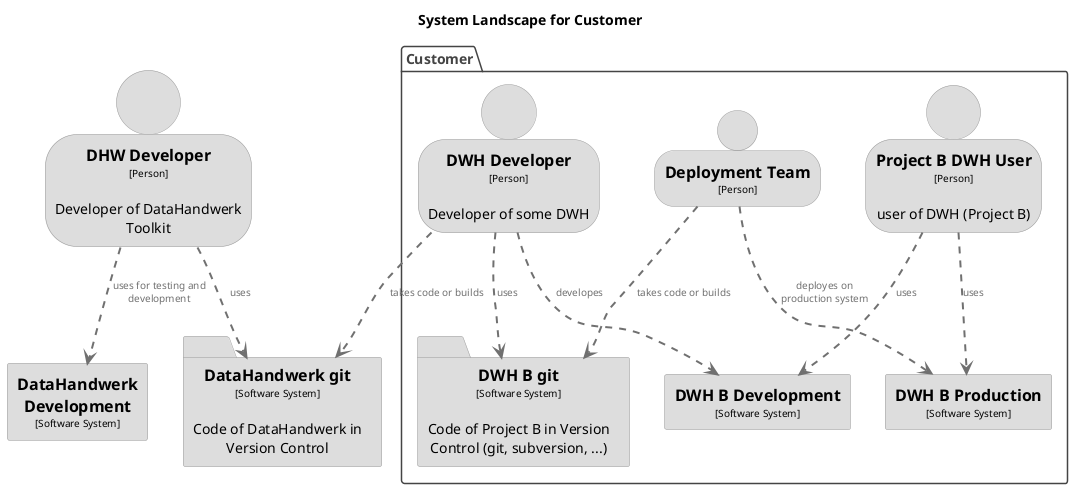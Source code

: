 @startuml
title System Landscape for Customer

top to bottom direction

skinparam {
  shadowing false
  arrowFontSize 10
  defaultTextAlignment center
  wrapWidth 200
  maxMessageSize 100
}

hide stereotype

skinparam person<<DHWDeveloper>> {
  BackgroundColor #dddddd
  FontColor #000000
  BorderColor #9a9a9a
}
skinparam rectangle<<DWHBDevelopment>> {
  BackgroundColor #dddddd
  FontColor #000000
  BorderColor #9a9a9a
}
skinparam rectangle<<DWHBProduction>> {
  BackgroundColor #dddddd
  FontColor #000000
  BorderColor #9a9a9a
}
skinparam folder<<DWHBgit>> {
  BackgroundColor #dddddd
  FontColor #000000
  BorderColor #9a9a9a
}
skinparam person<<DWHDeveloper>> {
  BackgroundColor #dddddd
  FontColor #000000
  BorderColor #9a9a9a
}
skinparam rectangle<<DataHandwerkDevelopment>> {
  BackgroundColor #dddddd
  FontColor #000000
  BorderColor #9a9a9a
}
skinparam folder<<DataHandwerkgit>> {
  BackgroundColor #dddddd
  FontColor #000000
  BorderColor #9a9a9a
}
skinparam person<<DeploymentTeam>> {
  BackgroundColor #dddddd
  FontColor #000000
  BorderColor #9a9a9a
}
skinparam person<<ProjectBDWHUser>> {
  BackgroundColor #dddddd
  FontColor #000000
  BorderColor #9a9a9a
}

package "Customer" <<enterprise>> {
  skinparam PackageBorderColor<<enterprise>> #444444
  skinparam PackageFontColor<<enterprise>> #444444

  person "==DWH Developer\n<size:10>[Person]</size>\n\nDeveloper of some DWH" <<DWHDeveloper>> as DWHDeveloper
  person "==Deployment Team\n<size:10>[Person]</size>" <<DeploymentTeam>> as DeploymentTeam
  person "==Project B DWH User\n<size:10>[Person]</size>\n\nuser of DWH (Project B)" <<ProjectBDWHUser>> as ProjectBDWHUser
  rectangle "==DWH B Production\n<size:10>[Software System]</size>" <<DWHBProduction>> as DWHBProduction
  rectangle "==DWH B Development\n<size:10>[Software System]</size>" <<DWHBDevelopment>> as DWHBDevelopment
  folder "==DWH B git\n<size:10>[Software System]</size>\n\nCode of Project B in Version Control (git, subversion, ...)" <<DWHBgit>> as DWHBgit
}

person "==DHW Developer\n<size:10>[Person]</size>\n\nDeveloper of DataHandwerk Toolkit" <<DHWDeveloper>> as DHWDeveloper
rectangle "==DataHandwerk Development\n<size:10>[Software System]</size>" <<DataHandwerkDevelopment>> as DataHandwerkDevelopment
folder "==DataHandwerk git\n<size:10>[Software System]</size>\n\nCode of DataHandwerk in Version Control" <<DataHandwerkgit>> as DataHandwerkgit

DHWDeveloper .[#707070,thickness=2].> DataHandwerkDevelopment : "<color:#707070>uses for testing and development"
DHWDeveloper .[#707070,thickness=2].> DataHandwerkgit : "<color:#707070>uses"
DWHDeveloper .[#707070,thickness=2].> DataHandwerkgit : "<color:#707070>takes code or builds"
DWHDeveloper .[#707070,thickness=2].> DWHBDevelopment : "<color:#707070>developes"
DWHDeveloper .[#707070,thickness=2].> DWHBgit : "<color:#707070>uses"
DeploymentTeam .[#707070,thickness=2].> DWHBgit : "<color:#707070>takes code or builds"
DeploymentTeam .[#707070,thickness=2].> DWHBProduction : "<color:#707070>deployes on production system"
ProjectBDWHUser .[#707070,thickness=2].> DWHBProduction : "<color:#707070>uses"
ProjectBDWHUser .[#707070,thickness=2].> DWHBDevelopment : "<color:#707070>uses"
@enduml